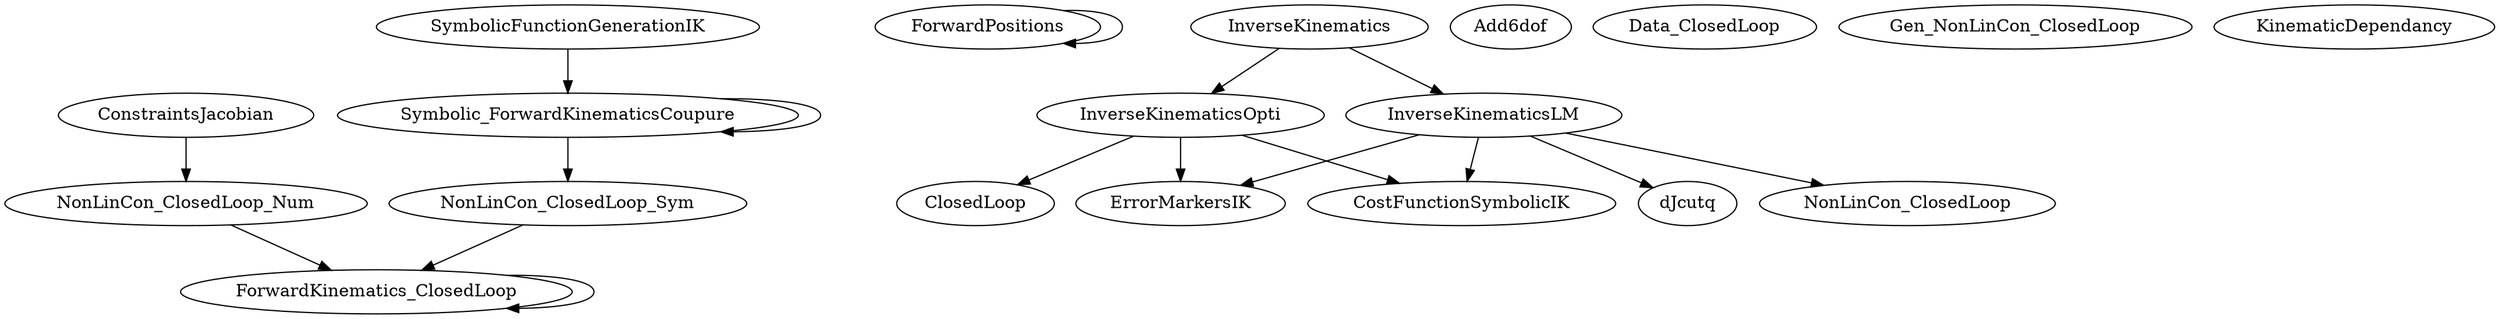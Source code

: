 /* Created by mdot for Matlab */
digraph m2html {
  ConstraintsJacobian -> NonLinCon_ClosedLoop_Num;
  ForwardKinematics_ClosedLoop -> ForwardKinematics_ClosedLoop;
  ForwardPositions -> ForwardPositions;
  InverseKinematics -> InverseKinematicsLM;
  InverseKinematics -> InverseKinematicsOpti;
  InverseKinematicsLM -> CostFunctionSymbolicIK;
  InverseKinematicsLM -> ErrorMarkersIK;
  InverseKinematicsLM -> NonLinCon_ClosedLoop;
  InverseKinematicsLM -> dJcutq;
  InverseKinematicsOpti -> ClosedLoop;
  InverseKinematicsOpti -> CostFunctionSymbolicIK;
  InverseKinematicsOpti -> ErrorMarkersIK;
  NonLinCon_ClosedLoop_Num -> ForwardKinematics_ClosedLoop;
  NonLinCon_ClosedLoop_Sym -> ForwardKinematics_ClosedLoop;
  SymbolicFunctionGenerationIK -> Symbolic_ForwardKinematicsCoupure;
  Symbolic_ForwardKinematicsCoupure -> NonLinCon_ClosedLoop_Sym;
  Symbolic_ForwardKinematicsCoupure -> Symbolic_ForwardKinematicsCoupure;

  Add6dof [URL="Add6dof.html"];
  ClosedLoop [URL="ClosedLoop.html"];
  ConstraintsJacobian [URL="ConstraintsJacobian.html"];
  CostFunctionSymbolicIK [URL="CostFunctionSymbolicIK.html"];
  Data_ClosedLoop [URL="Data_ClosedLoop.html"];
  ErrorMarkersIK [URL="ErrorMarkersIK.html"];
  ForwardKinematics_ClosedLoop [URL="ForwardKinematics_ClosedLoop.html"];
  ForwardPositions [URL="ForwardPositions.html"];
  Gen_NonLinCon_ClosedLoop [URL="Gen_NonLinCon_ClosedLoop.html"];
  InverseKinematics [URL="InverseKinematics.html"];
  InverseKinematicsLM [URL="InverseKinematicsLM.html"];
  InverseKinematicsOpti [URL="InverseKinematicsOpti.html"];
  KinematicDependancy [URL="KinematicDependancy.html"];
  NonLinCon_ClosedLoop [URL="NonLinCon_ClosedLoop.html"];
  NonLinCon_ClosedLoop_Num [URL="NonLinCon_ClosedLoop_Num.html"];
  NonLinCon_ClosedLoop_Sym [URL="NonLinCon_ClosedLoop_Sym.html"];
  SymbolicFunctionGenerationIK [URL="SymbolicFunctionGenerationIK.html"];
  Symbolic_ForwardKinematicsCoupure [URL="Symbolic_ForwardKinematicsCoupure.html"];
  dJcutq [URL="dJcutq.html"];
}